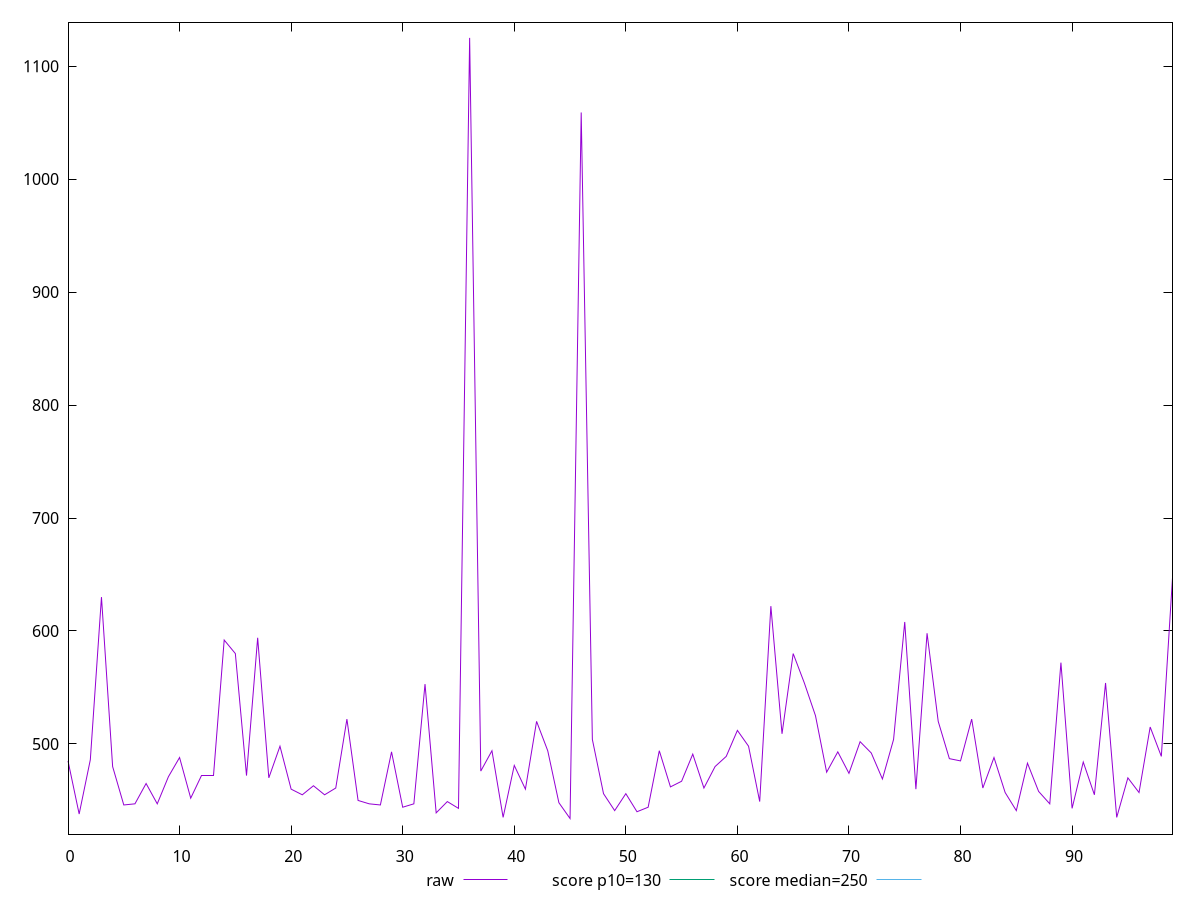 reset

$raw <<EOF
0 485
1 438
2 486
3 630
4 480
5 446
6 447
7 465
8 446.99999999999636
9 471
10 487.99999999999636
11 452
12 472
13 472
14 592
15 580
16 472
17 594
18 470
19 498
20 460
21 455
22 463
23 455
24 461
25 522
26 449.99999999999636
27 447
28 445.9999999999982
29 493
30 444
31 447
32 553
33 439
34 449
35 443
36 1125
37 476
38 494
39 435
40 481
41 460
42 520
43 494
44 448.0000000000018
45 434.00000000000364
46 1058.9999999999982
47 504
48 456
49 440.9999999999982
50 455.9999999999982
51 440
52 444
53 494
54 462.00000000000364
55 467
56 491
57 461
58 480
59 489
60 512
61 498
62 449
63 622
64 509
65 580
66 554
67 525
68 475
69 493
70 474
71 502
72 492
73 468.99999999999636
74 504
75 608
76 460
77 598
78 520
79 487
80 485
81 522
82 461
83 488
84 457
85 441
86 483
87 458
88 447
89 572
90 443
91 484
92 455.00000000000364
93 554
94 434.9999999999982
95 470
96 457
97 515
98 489
99 647
EOF

set key outside below
set xrange [0:99]
set yrange [420.1800000000037:1138.82]
set trange [420.1800000000037:1138.82]
set terminal svg size 640, 500 enhanced background rgb 'white'
set output "reprap/max-potential-fid/samples/pages+cached+noexternal+nomedia/raw/values.svg"

plot $raw title "raw" with line, \
     130 title "score p10=130", \
     250 title "score median=250"

reset

